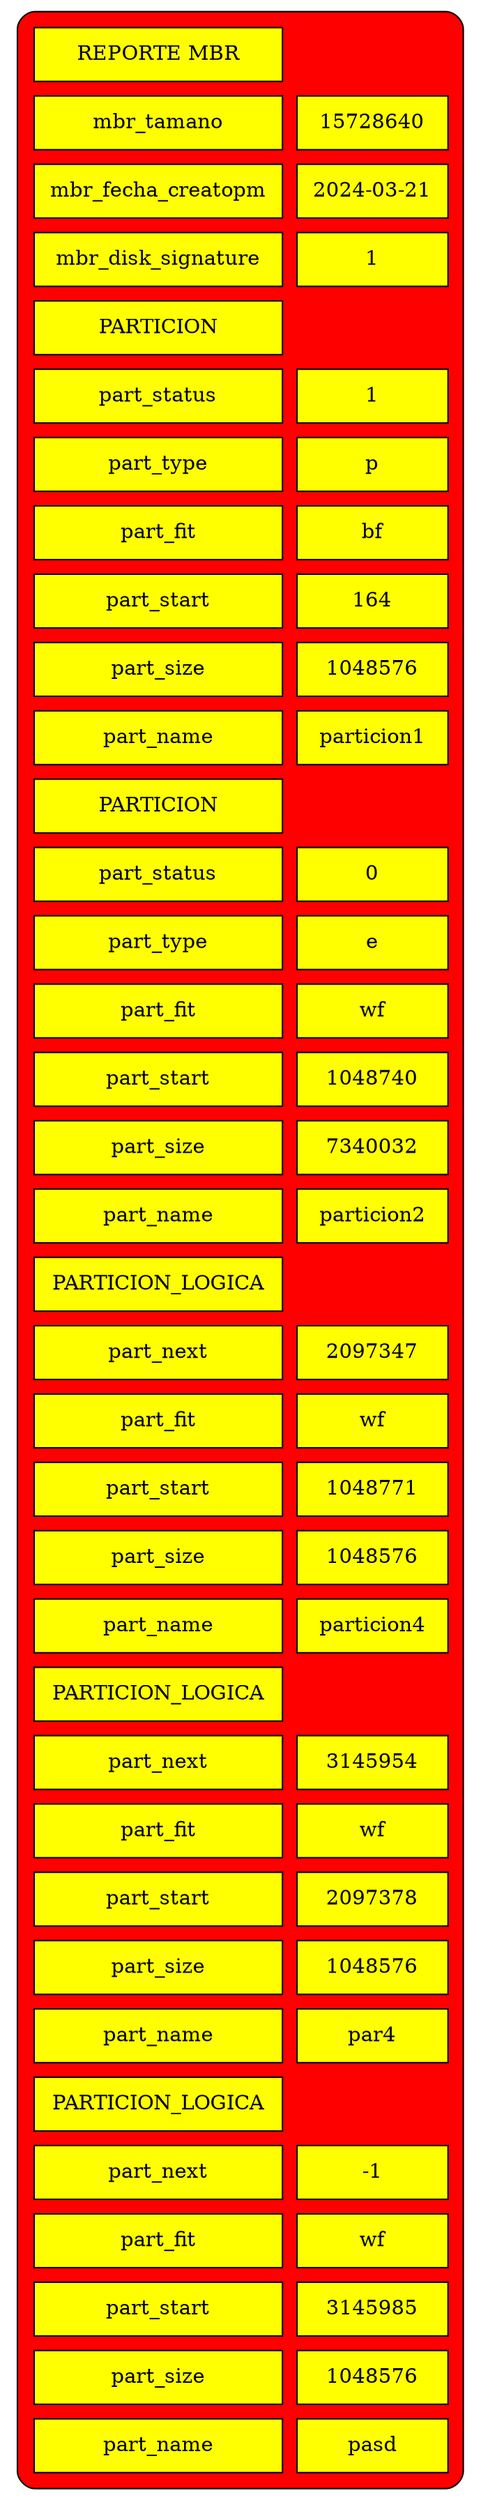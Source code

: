 digraph G {
	a0 [shape=none label=<
	<TABLE cellspacing="10" cellpadding="10" style="rounded" bgcolor="red">
	<TR>
	<TD bgcolor="yellow">REPORTE MBR</TD>
	</TR>

	<TR>
	<TD bgcolor="yellow">mbr_tamano</TD>
	<TD bgcolor="yellow">15728640</TD>
	</TR>
	<TR>
	<TD bgcolor="yellow">mbr_fecha_creatopm</TD>
	<TD bgcolor="yellow">2024-03-21</TD>
	</TR>
	<TR>
	<TD bgcolor="yellow">mbr_disk_signature</TD>
	<TD bgcolor="yellow">1</TD>
	</TR>
	<TR>
	<TD bgcolor="yellow">PARTICION</TD>
	</TR>

	<TR>
	<TD bgcolor="yellow">part_status</TD>
	<TD bgcolor="yellow">1</TD>
	</TR>
	<TR>
	<TD bgcolor="yellow">part_type</TD>
	<TD bgcolor="yellow">p</TD>
	</TR>
	<TR>
	<TD bgcolor="yellow">part_fit</TD>
	<TD bgcolor="yellow">bf</TD>
	</TR>
	<TR>
	<TD bgcolor="yellow">part_start</TD>
	<TD bgcolor="yellow">164</TD>
	</TR>
	<TR>
	<TD bgcolor="yellow">part_size</TD>
	<TD bgcolor="yellow">1048576</TD>
	</TR>
	<TR>
	<TD bgcolor="yellow">part_name</TD>
	<TD bgcolor="yellow">particion1</TD>
	</TR>
	<TR>
	<TD bgcolor="yellow">PARTICION</TD>
	</TR>

	<TR>
	<TD bgcolor="yellow">part_status</TD>
	<TD bgcolor="yellow">0</TD>
	</TR>
	<TR>
	<TD bgcolor="yellow">part_type</TD>
	<TD bgcolor="yellow">e</TD>
	</TR>
	<TR>
	<TD bgcolor="yellow">part_fit</TD>
	<TD bgcolor="yellow">wf</TD>
	</TR>
	<TR>
	<TD bgcolor="yellow">part_start</TD>
	<TD bgcolor="yellow">1048740</TD>
	</TR>
	<TR>
	<TD bgcolor="yellow">part_size</TD>
	<TD bgcolor="yellow">7340032</TD>
	</TR>
	<TR>
	<TD bgcolor="yellow">part_name</TD>
	<TD bgcolor="yellow">particion2</TD>
	</TR>
	<TR>
	<TD bgcolor="yellow">PARTICION_LOGICA</TD>
	</TR>

	<TR>
	<TD bgcolor="yellow">part_next</TD>
	<TD bgcolor="yellow">2097347</TD>
	</TR>
	<TR>
	<TD bgcolor="yellow">part_fit</TD>
	<TD bgcolor="yellow">wf</TD>
	</TR>
	<TR>
	<TD bgcolor="yellow">part_start</TD>
	<TD bgcolor="yellow">1048771</TD>
	</TR>
	<TR>
	<TD bgcolor="yellow">part_size</TD>
	<TD bgcolor="yellow">1048576</TD>
	</TR>
	<TR>
	<TD bgcolor="yellow">part_name</TD>
	<TD bgcolor="yellow">particion4</TD>
	</TR>
	<TR>
	<TD bgcolor="yellow">PARTICION_LOGICA</TD>
	</TR>

	<TR>
	<TD bgcolor="yellow">part_next</TD>
	<TD bgcolor="yellow">3145954</TD>
	</TR>
	<TR>
	<TD bgcolor="yellow">part_fit</TD>
	<TD bgcolor="yellow">wf</TD>
	</TR>
	<TR>
	<TD bgcolor="yellow">part_start</TD>
	<TD bgcolor="yellow">2097378</TD>
	</TR>
	<TR>
	<TD bgcolor="yellow">part_size</TD>
	<TD bgcolor="yellow">1048576</TD>
	</TR>
	<TR>
	<TD bgcolor="yellow">part_name</TD>
	<TD bgcolor="yellow">par4</TD>
	</TR>
	<TR>
	<TD bgcolor="yellow">PARTICION_LOGICA</TD>
	</TR>

	<TR>
	<TD bgcolor="yellow">part_next</TD>
	<TD bgcolor="yellow">-1</TD>
	</TR>
	<TR>
	<TD bgcolor="yellow">part_fit</TD>
	<TD bgcolor="yellow">wf</TD>
	</TR>
	<TR>
	<TD bgcolor="yellow">part_start</TD>
	<TD bgcolor="yellow">3145985</TD>
	</TR>
	<TR>
	<TD bgcolor="yellow">part_size</TD>
	<TD bgcolor="yellow">1048576</TD>
	</TR>
	<TR>
	<TD bgcolor="yellow">part_name</TD>
	<TD bgcolor="yellow">pasd</TD>
	</TR>
	</TABLE>>];
}